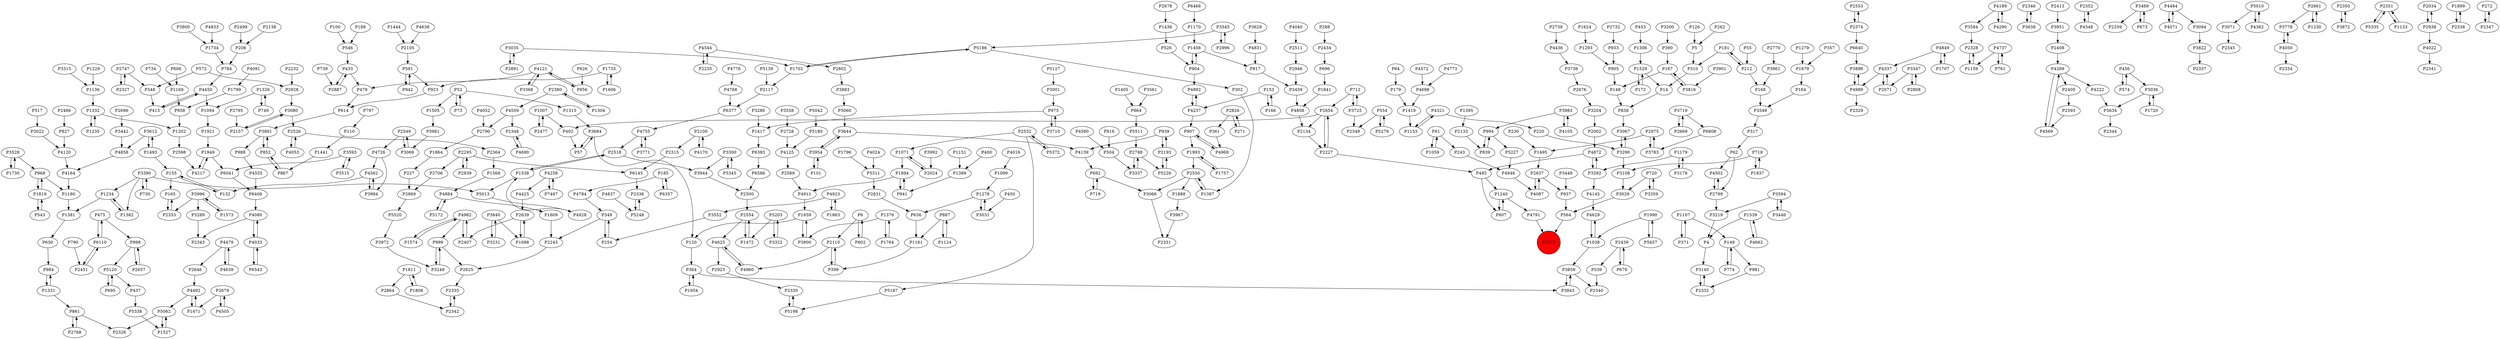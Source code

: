 digraph {
	P181 -> P310
	P3031 -> P1278
	P1306 -> P1529
	P1921 -> P1949
	P433 -> P479
	P168 -> P3549
	P2553 -> P2374
	P968 -> P1180
	P591 -> P923
	P399 -> P2110
	P1863 -> P4923
	P1315 -> P3684
	P2328 -> P1159
	P5062 -> P1527
	P6110 -> P475
	P2802 -> P3883
	P2696 -> P3442
	P185 -> P6357
	P1007 -> P2477
	P227 -> P2869
	P2315 -> P6145
	P1702 -> P5186
	P2346 -> P3638
	P3992 -> P2024
	P3036 -> P3634
	P4726 -> P4562
	P172 -> P1529
	P864 -> P5511
	P4033 -> P6543
	P554 -> P5279
	P3594 -> P3219
	P2327 -> P2747
	P939 -> P2193
	P2946 -> P3459
	P975 -> P1417
	P816 -> P504
	P1240 -> P607
	P5511 -> P2798
	P181 -> P212
	P1007 -> P402
	P167 -> P148
	P839 -> P994
	P5042 -> P5180
	P574 -> P456
	P4776 -> P4768
	P4502 -> P2799
	P349 -> P2243
	P4982 -> P999
	P2002 -> P4872
	P14 -> P838
	P2654 -> P2134
	P1574 -> P4982
	P4053 -> P2526
	P3954 -> P101
	P2747 -> P2327
	P1279 -> P1679
	P2728 -> P4125
	P937 -> P564
	P1234 -> P1381
	P4773 -> P4698
	P1573 -> P3996
	P2295 -> P6145
	P3080 -> P2157
	P3900 -> P1659
	P2134 -> P2227
	P3719 -> P6808
	P52 -> P1315
	P3994 -> P4562
	P1059 -> P61
	P4544 -> P2802
	P364 -> P1954
	P212 -> P181
	P2799 -> P4502
	P2679 -> P4505
	P3883 -> P5060
	P2295 -> P2939
	P2232 -> P2928
	P1993 -> P1757
	P2335 -> P2342
	P1179 -> P3392
	P2348 -> P4690
	P2157 -> P3080
	P6640 -> P3898
	P3036 -> P1720
	P4237 -> P4892
	P3290 -> P3108
	P2928 -> P3080
	P2227 -> P2654
	P2439 -> P539
	P3891 -> P852
	P4087 -> P2637
	P4189 -> P3584
	P3954 -> P3644
	P4562 -> P3994
	P1894 -> P941
	P4833 -> P1734
	P1278 -> P636
	P4989 -> P2329
	P4872 -> P485
	P1235 -> P1332
	P4121 -> P479
	P3249 -> P999
	P4923 -> P3552
	P4690 -> P2348
	P4837 -> P5248
	P712 -> P2654
	P3022 -> P4120
	P4125 -> P2589
	P887 -> P1124
	P827 -> P4120
	P696 -> P1841
	P5060 -> P3644
	P3725 -> P2349
	P3981 -> P3069
	P1153 -> P4321
	P2352 -> P4348
	P4755 -> P3771
	P132 -> P155
	P1734 -> P784
	P4217 -> P1949
	P1493 -> P3612
	P1841 -> P4808
	P5120 -> P437
	P3951 -> P2408
	P4737 -> P761
	P2532 -> P5372
	P126 -> P5
	P262 -> P5
	P2526 -> P4053
	P4120 -> P4164
	P5203 -> P3322
	P3545 -> P2996
	P364 -> P3843
	P994 -> P5227
	P4436 -> P3736
	P861 -> P2326
	P179 -> P1419
	P984 -> P1331
	P3644 -> P3954
	P1808 -> P1811
	P4052 -> P2790
	P504 -> P3337
	P2374 -> P2553
	P2227 -> P485
	P2549 -> P3069
	P4237 -> P907
	P62 -> P2799
	P1099 -> P1278
	P867 -> P852
	P4960 -> P4625
	P1864 -> P227
	P1707 -> P4849
	P4849 -> P1707
	P4269 -> P4569
	P52 -> P1505
	P5520 -> P3972
	P975 -> P3710
	P220 -> P3290
	P861 -> P2768
	P5311 -> P2831
	P923 -> P614
	P390 -> P167
	P3469 -> P2339
	P3783 -> P2975
	P149 -> P774
	P1757 -> P1993
	P437 -> P5338
	P7497 -> P4258
	P626 -> P956
	P784 -> P4450
	P5226 -> P2193
	P1764 -> P1376
	P572 -> P2928
	P4484 -> P4071
	P4698 -> P1419
	P2826 -> P271
	P3337 -> P2798
	P2799 -> P3219
	P2975 -> P1495
	P1331 -> P861
	P101 -> P3954
	P4726 -> P3994
	P4544 -> P2235
	P5198 -> P2330
	P6586 -> P2500
	P453 -> P1306
	P2342 -> P2335
	P4625 -> P4960
	P3593 -> P6041
	P718 -> P3108
	P52 -> P73
	P606 -> P1169
	P3684 -> P120
	P630 -> P984
	P5010 -> P3071
	P3778 -> P4050
	P2661 -> P1230
	P3961 -> P168
	P2071 -> P4337
	P1527 -> P5062
	P4080 -> P2343
	P4492 -> P1471
	P413 -> P4450
	P349 -> P254
	P357 -> P1679
	P4946 -> P4087
	P4189 -> P4290
	P539 -> P2340
	P1659 -> P3900
	P165 -> P2333
	P4638 -> P2105
	P3967 -> P2331
	P852 -> P867
	P1419 -> P1153
	P1606 -> P1733
	P2110 -> P4960
	P1811 -> P2864
	P5372 -> P2532
	P3800 -> P1734
	P1733 -> P923
	P3448 -> P937
	P4170 -> P2100
	P2364 -> P1568
	P1234 -> P1382
	P3528 -> P1730
	P734 -> P1169
	P4450 -> P413
	P1376 -> P1764
	P3594 -> P3446
	P302 -> P1387
	P3515 -> P3593
	P2380 -> P1304
	P2405 -> P2593
	P4831 -> P817
	P4024 -> P5311
	P110 -> P1441
	P5062 -> P2326
	P3558 -> P2728
	P2739 -> P4436
	P3891 -> P988
	P2639 -> P1688
	P3390 -> P1382
	P1230 -> P2661
	P4145 -> P4629
	P2661 -> P3778
	P1382 -> P1234
	P2408 -> P4269
	P1471 -> P4492
	P4269 -> P4222
	P3593 -> P3515
	P4080 -> P4033
	P1332 -> P1202
	P3719 -> P2669
	P1405 -> P864
	P2549 -> P4726
	P774 -> P149
	P271 -> P2826
	P4362 -> P5010
	P1688 -> P2639
	P5186 -> P302
	P2295 -> P2706
	P288 -> P2434
	P907 -> P4969
	P712 -> P3725
	P904 -> P4892
	P6 -> P2110
	P4105 -> P3983
	P1107 -> P371
	P554 -> P2349
	P3289 -> P2343
	P2350 -> P3872
	P1733 -> P1606
	P4033 -> P4080
	P2413 -> P3951
	P1659 -> P120
	P450 -> P3031
	P1094 -> P1921
	P636 -> P1161
	P2380 -> P4559
	P887 -> P1161
	P730 -> P3390
	P3638 -> P2346
	P1837 -> P718
	P61 -> P243
	P1472 -> P2554
	P4348 -> P2352
	P4858 -> P4164
	P1136 -> P1332
	P1304 -> P2380
	P1107 -> P149
	P797 -> P110
	P3612 -> P1493
	P62 -> P4502
	P2593 -> P4569
	P2332 -> P3140
	P3446 -> P3594
	P230 -> P1495
	P3612 -> P4858
	P1436 -> P526
	P3108 -> P3029
	P3996 -> P1573
	P3140 -> P2332
	P2500 -> P2554
	P2747 -> P348
	P958 -> P1202
	P3684 -> P57
	P2105 -> P591
	P3200 -> P390
	P371 -> P1107
	P4872 -> P3392
	P1819 -> P968
	P2589 -> P4911
	P485 -> P607
	P981 -> P2332
	P3872 -> P2350
	P3359 -> P720
	P2451 -> P6110
	P2826 -> P361
	P4016 -> P1099
	P2532 -> P1071
	P3816 -> P167
	P475 -> P6110
	P2654 -> P2227
	P485 -> P1240
	P2243 -> P2625
	P942 -> P591
	P5127 -> P3001
	P3035 -> P2891
	P3983 -> P4105
	P4258 -> P4425
	P4784 -> P349
	P1888 -> P3967
	P572 -> P348
	P761 -> P4737
	P3069 -> P2549
	P3944 -> P2500
	P1894 -> P4911
	P695 -> P5120
	P6145 -> P2336
	P673 -> P3469
	P456 -> P3036
	P4892 -> P4237
	P4290 -> P4189
	P2646 -> P4492
	P208 -> P784
	P5187 -> P5198
	P1202 -> P2598
	P2554 -> P4625
	P1395 -> P2133
	P3001 -> P975
	P2891 -> P3035
	P3736 -> P2676
	P4040 -> P2511
	P3390 -> P730
	P155 -> P132
	P4559 -> P2790
	P543 -> P1819
	P4050 -> P3778
	P1240 -> P4791
	P164 -> P3549
	P2100 -> P4170
	P5 -> P310
	P907 -> P1993
	P838 -> P3067
	P2351 -> P5335
	P5335 -> P2351
	P607 -> P1240
	P602 -> P6
	P1529 -> P14
	P2330 -> P5198
	P348 -> P413
	P2637 -> P937
	P994 -> P839
	P2669 -> P3719
	P2511 -> P2946
	P1133 -> P2351
	P6110 -> P2451
	P3771 -> P4755
	P188 -> P546
	P100 -> P546
	P3840 -> P3231
	P4258 -> P7497
	P2034 -> P2938
	P3080 -> P2526
	P3469 -> P673
	P1799 -> P958
	P400 -> P1389
	P4164 -> P1180
	P4791 -> P2325
	P1990 -> P1038
	P4050 -> P2334
	P4479 -> P2646
	P167 -> P3816
	P3392 -> P4872
	P2598 -> P4217
	P4737 -> P1159
	P4 -> P3140
	P1993 -> P2550
	P1038 -> P4629
	P3545 -> P5186
	P2434 -> P696
	P4337 -> P2071
	P2939 -> P2295
	P3315 -> P1136
	P2336 -> P5248
	P3290 -> P3067
	P5013 -> P4928
	P4982 -> P2407
	P3859 -> P2340
	P1381 -> P630
	P817 -> P3459
	P3204 -> P2002
	P6383 -> P6586
	P3035 -> P1702
	P5279 -> P554
	P149 -> P981
	P2554 -> P1472
	P4911 -> P1659
	P1326 -> P749
	P905 -> P148
	P3029 -> P564
	P4982 -> P1574
	P2439 -> P679
	P4928 -> P1538
	P1159 -> P2328
	P3822 -> P2337
	P1538 -> P2518
	P720 -> P3359
	P2996 -> P3545
	P2938 -> P2034
	P1720 -> P3036
	P1326 -> P1094
	P2193 -> P939
	P3725 -> P712
	P2831 -> P636
	P1493 -> P155
	P3067 -> P3290
	P6466 -> P1170
	P2676 -> P3204
	P6406 -> P4080
	P402 -> P57
	P2477 -> P1007
	P61 -> P1059
	P5172 -> P4884
	P1539 -> P4
	P1949 -> P4217
	P4484 -> P3094
	P4321 -> P220
	P3442 -> P4858
	P1408 -> P904
	P4337 -> P4989
	P3528 -> P968
	P4629 -> P1038
	P4091 -> P1799
	P2706 -> P2869
	P790 -> P2451
	P361 -> P4969
	P1293 -> P905
	P999 -> P2625
	P5338 -> P1527
	P4580 -> P504
	P526 -> P904
	P1331 -> P984
	P2351 -> P1133
	P1441 -> P867
	P153 -> P4237
	P2798 -> P5226
	P3983 -> P994
	P5186 -> P1702
	P4768 -> P6377
	P3347 -> P2071
	P4559 -> P2348
	P4989 -> P3898
	P4071 -> P4484
	P3898 -> P4989
	P5457 -> P1990
	P2466 -> P827
	P2024 -> P1071
	P3459 -> P4808
	P2550 -> P1888
	P2532 -> P5187
	P1387 -> P2550
	P456 -> P574
	P999 -> P3249
	P1495 -> P2637
	P2117 -> P6377
	P2808 -> P3347
	P3300 -> P5345
	P1332 -> P1235
	P1071 -> P1894
	P939 -> P4139
	P692 -> P719
	P2864 -> P2342
	P6 -> P602
	P988 -> P4555
	P1624 -> P1293
	P5180 -> P4125
	P1229 -> P1136
	P564 -> P2325
	P3322 -> P5203
	P1949 -> P6041
	P1609 -> P2243
	P1538 -> P5013
	P1169 -> P958
	P5120 -> P695
	P254 -> P349
	P2374 -> P6640
	P898 -> P5120
	P2138 -> P208
	P692 -> P3066
	P2625 -> P2335
	P475 -> P898
	P148 -> P838
	P1408 -> P817
	P2499 -> P208
	P1444 -> P2105
	P1899 -> P2338
	P433 -> P2887
	P546 -> P433
	P2768 -> P861
	P591 -> P942
	P3219 -> P4
	P2550 -> P3066
	P6808 -> P3783
	P2679 -> P1471
	P3644 -> P4139
	P4808 -> P2134
	P1811 -> P1808
	P3996 -> P2333
	P3901 -> P3816
	P185 -> P4784
	P2100 -> P2315
	P1679 -> P164
	P3347 -> P2808
	P3561 -> P864
	P3634 -> P2344
	P4923 -> P1863
	P4022 -> P2341
	P1505 -> P3981
	P2869 -> P5520
	P317 -> P62
	P614 -> P3891
	P4222 -> P3634
	P5139 -> P2117
	P749 -> P1326
	P3368 -> P4121
	P2657 -> P898
	P4662 -> P1539
	P6543 -> P4033
	P3071 -> P2345
	P6357 -> P185
	P4505 -> P2679
	P4849 -> P4337
	P2678 -> P1436
	P2526 -> P2364
	P4425 -> P2639
	P4121 -> P3368
	P4121 -> P956
	P1954 -> P364
	P1180 -> P1381
	P4555 -> P6406
	P1170 -> P1408
	P5010 -> P4362
	P1730 -> P3528
	P1796 -> P5311
	P3584 -> P2328
	P1151 -> P1389
	P1819 -> P543
	P73 -> P52
	P1071 -> P2024
	P2193 -> P5226
	P3392 -> P4145
	P5227 -> P4946
	P739 -> P2887
	P2333 -> P165
	P4625 -> P2923
	P3552 -> P254
	P3629 -> P4831
	P3996 -> P3289
	P4569 -> P4269
	P2798 -> P3337
	P968 -> P1819
	P2407 -> P4982
	P4450 -> P1094
	P3972 -> P3249
	P1278 -> P3031
	P120 -> P364
	P479 -> P614
	P272 -> P2347
	P4492 -> P5062
	P3710 -> P975
	P3280 -> P1417
	P64 -> P179
	P1179 -> P3178
	P4884 -> P5172
	P3094 -> P3822
	P3231 -> P3840
	P2790 -> P1864
	P2887 -> P433
	P1539 -> P4662
	P2347 -> P272
	P243 -> P4946
	P4562 -> P132
	P4639 -> P4479
	P57 -> P3684
	P2518 -> P3944
	P4139 -> P692
	P3390 -> P1234
	P4572 -> P4698
	P4755 -> P2518
	P4321 -> P1153
	P1990 -> P5457
	P6041 -> P6406
	P5203 -> P1472
	P1417 -> P6383
	P1702 -> P2117
	P3066 -> P2331
	P1529 -> P172
	P155 -> P165
	P719 -> P692
	P4479 -> P4639
	P2637 -> P4087
	P6377 -> P4755
	P5248 -> P2336
	P720 -> P3029
	P2654 -> P402
	P2770 -> P3961
	P2518 -> P1538
	P2235 -> P4544
	P166 -> P153
	P4269 -> P2405
	P2110 -> P399
	P2639 -> P2407
	P517 -> P3022
	P898 -> P2657
	P679 -> P2439
	P212 -> P168
	P3178 -> P1179
	P1389 -> P941
	P2795 -> P2157
	P1038 -> P3859
	P1161 -> P399
	P4884 -> P1609
	P2338 -> P1899
	P2550 -> P1387
	P956 -> P4121
	P3390 -> P5013
	P310 -> P14
	P5345 -> P3300
	P3859 -> P3843
	P2938 -> P4022
	P1124 -> P887
	P2923 -> P2330
	P55 -> P212
	P1376 -> P3900
	P3549 -> P317
	P718 -> P1837
	P3840 -> P1688
	P933 -> P905
	P3843 -> P3859
	P2975 -> P3783
	P941 -> P1894
	P852 -> P3891
	P1568 -> P4884
	P4969 -> P907
	P153 -> P166
	P2732 -> P933
	P3300 -> P3944
	P904 -> P1408
	P2133 -> P839
	P2325 [shape=circle]
	P2325 [style=filled]
	P2325 [fillcolor=red]
}